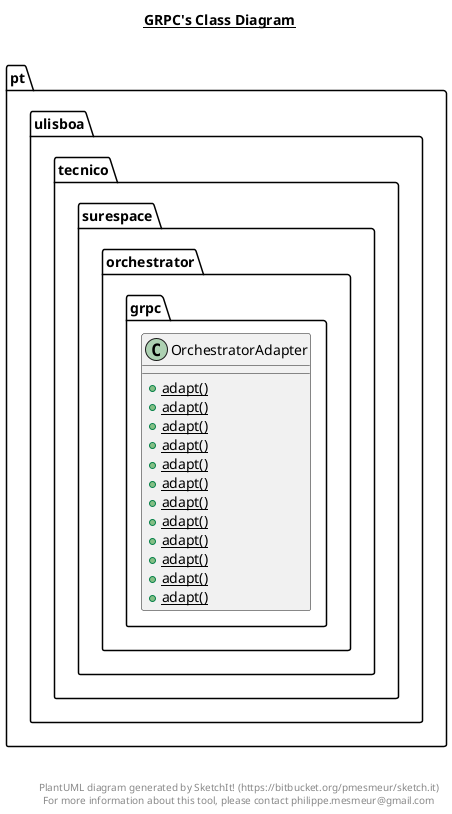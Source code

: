 @startuml

title __GRPC's Class Diagram__\n

  namespace pt.ulisboa.tecnico.surespace.orchestrator.grpc {
    class pt.ulisboa.tecnico.surespace.orchestrator.grpc.OrchestratorAdapter {
        {static} + adapt()
        {static} + adapt()
        {static} + adapt()
        {static} + adapt()
        {static} + adapt()
        {static} + adapt()
        {static} + adapt()
        {static} + adapt()
        {static} + adapt()
        {static} + adapt()
        {static} + adapt()
        {static} + adapt()
    }
  }
  



right footer


PlantUML diagram generated by SketchIt! (https://bitbucket.org/pmesmeur/sketch.it)
For more information about this tool, please contact philippe.mesmeur@gmail.com
endfooter

@enduml
